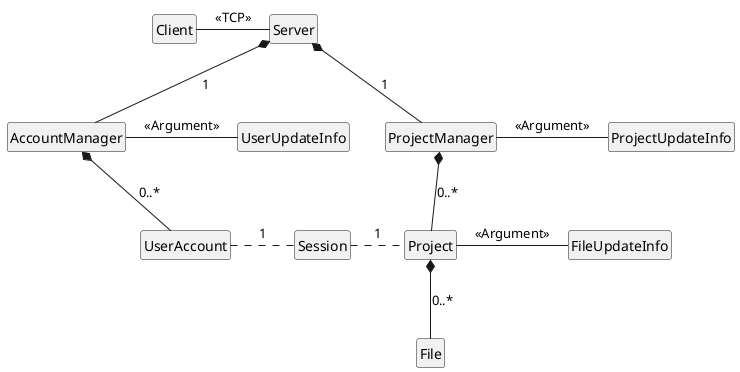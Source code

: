 @startuml
hide circle
hide empty members

class "Client" as sq

class "Server" as sqs{
	'AccountManager
	'ProjectManager
	'Sockets
	'AccountManagerMethods()
	'ProjectManagerMethods()
	}

class "AccountManager" as uam{
	'AccountList
	'CreateAccount(Name, Email)
	'Login(LoginInfo)
	'Logout(UserGUID)
	'GetUserDetails(Name)
	'SetUserDetails(UserUpdateInfo)
	}
class "ProjectManager" as sqpm{
	'ProjectList
	'CreateProject(Name)
	'OpenProject(Name)
	'DeleteProject(Name)
	'UpdateProject(ProjectUpdateInfo)
	}
class "Session" as ses{
	'SessionGUID
	'ProjectGUID
	'UserGUID
	'Socket
	}
class "UserAccount" as ua{
	'UserGUID
	'UserName
	'DisplayName
	'Biography
	'Photo
	'IsHost
	'IsLoggedIn
	'CurrentProjectGUID
	'PrivateChatGUIDS
	'GetUserName(UserGUID)
	'GetUserGUID(Name)
	'GetUserDetails(UserGUID)
	'SetUserDetail(Key,Value)
	}
class "Project" as sqp{
	'ProjectGUID
	'ProjectDescription
	'ProjectSettings
	'ProjectFiles
	'UpdateProject(Key,Value)
	'UpdateFile(FileUpdateInfo)
	}

class "File" as sqf{
	'FileGUID
	'FileName
	'FileDescription
	'FileDataBase
	'UpdateFile(Key,Value)
	}

class "UserUpdateInfo" as uaui{
	'UserGUID
	'UserKeyValuePairs
	}

class "ProjectUpdateInfo" as sqpui{
	'ProjectGUID
	'ProjectKeyValuePairs
	}

class "FileUpdateInfo" as sqfui{
	'FileGUID
	'EditKeyValuePairs
	}

sq -right- sqs : <<TCP>>

sqs *-- sqpm : 1
sqs *-- uam : 1

sqpm - sqpui : <<Argument>>

ses .left. ua : 1
ses .right. sqp : 1

uam *-- ua : 0..*
uam - uaui : <<Argument>>

sqpm *-- sqp : 0..*

'sqp *-left- ua : Many
sqp *-- sqf : 0..*

sqp - sqfui : <<Argument>>



@enduml